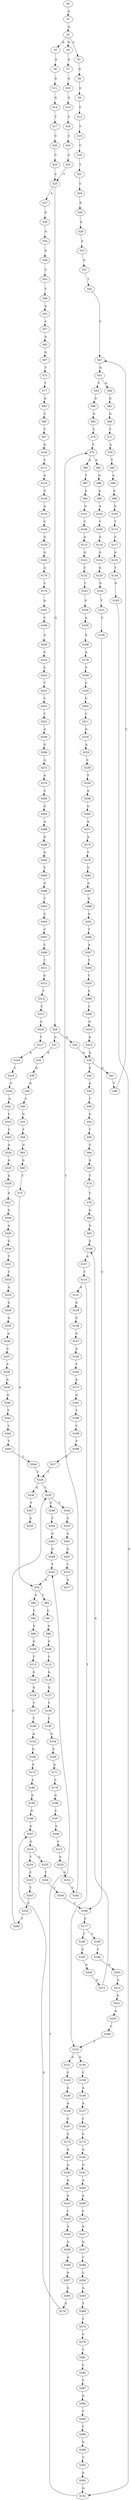 strict digraph  {
	S0 -> S1 [ label = G ];
	S1 -> S2 [ label = A ];
	S2 -> S3 [ label = C ];
	S2 -> S4 [ label = G ];
	S2 -> S5 [ label = A ];
	S3 -> S6 [ label = G ];
	S4 -> S7 [ label = A ];
	S5 -> S8 [ label = A ];
	S6 -> S9 [ label = G ];
	S7 -> S10 [ label = G ];
	S8 -> S11 [ label = G ];
	S9 -> S12 [ label = C ];
	S10 -> S13 [ label = G ];
	S11 -> S14 [ label = G ];
	S12 -> S15 [ label = T ];
	S13 -> S16 [ label = T ];
	S14 -> S17 [ label = T ];
	S15 -> S18 [ label = C ];
	S16 -> S19 [ label = C ];
	S17 -> S20 [ label = C ];
	S18 -> S21 [ label = T ];
	S19 -> S22 [ label = C ];
	S20 -> S23 [ label = C ];
	S21 -> S24 [ label = C ];
	S22 -> S25 [ label = C ];
	S23 -> S25 [ label = C ];
	S24 -> S26 [ label = G ];
	S25 -> S27 [ label = A ];
	S25 -> S28 [ label = G ];
	S26 -> S29 [ label = A ];
	S27 -> S30 [ label = G ];
	S28 -> S31 [ label = G ];
	S28 -> S32 [ label = A ];
	S29 -> S33 [ label = A ];
	S30 -> S34 [ label = A ];
	S31 -> S35 [ label = A ];
	S32 -> S36 [ label = A ];
	S33 -> S37 [ label = G ];
	S34 -> S38 [ label = G ];
	S35 -> S39 [ label = G ];
	S36 -> S40 [ label = A ];
	S36 -> S41 [ label = G ];
	S37 -> S42 [ label = T ];
	S38 -> S43 [ label = C ];
	S39 -> S44 [ label = G ];
	S40 -> S45 [ label = G ];
	S41 -> S46 [ label = T ];
	S42 -> S47 [ label = C ];
	S43 -> S48 [ label = C ];
	S44 -> S49 [ label = C ];
	S45 -> S50 [ label = T ];
	S46 -> S47 [ label = C ];
	S47 -> S51 [ label = G ];
	S48 -> S52 [ label = A ];
	S49 -> S53 [ label = G ];
	S50 -> S54 [ label = G ];
	S51 -> S55 [ label = C ];
	S51 -> S56 [ label = A ];
	S52 -> S57 [ label = C ];
	S53 -> S58 [ label = T ];
	S54 -> S59 [ label = T ];
	S55 -> S60 [ label = G ];
	S56 -> S61 [ label = G ];
	S57 -> S62 [ label = G ];
	S58 -> S63 [ label = G ];
	S59 -> S64 [ label = C ];
	S60 -> S65 [ label = G ];
	S61 -> S66 [ label = G ];
	S62 -> S67 [ label = G ];
	S63 -> S68 [ label = G ];
	S64 -> S69 [ label = G ];
	S65 -> S70 [ label = C ];
	S66 -> S71 [ label = T ];
	S67 -> S72 [ label = T ];
	S68 -> S73 [ label = T ];
	S69 -> S74 [ label = T ];
	S70 -> S75 [ label = T ];
	S71 -> S76 [ label = A ];
	S72 -> S77 [ label = T ];
	S73 -> S78 [ label = A ];
	S74 -> S79 [ label = C ];
	S75 -> S80 [ label = A ];
	S75 -> S81 [ label = G ];
	S76 -> S82 [ label = T ];
	S77 -> S83 [ label = A ];
	S78 -> S84 [ label = T ];
	S78 -> S85 [ label = C ];
	S79 -> S86 [ label = G ];
	S80 -> S87 [ label = T ];
	S81 -> S88 [ label = G ];
	S82 -> S89 [ label = A ];
	S83 -> S90 [ label = C ];
	S84 -> S91 [ label = G ];
	S85 -> S92 [ label = C ];
	S86 -> S93 [ label = G ];
	S87 -> S94 [ label = A ];
	S88 -> S95 [ label = A ];
	S89 -> S96 [ label = A ];
	S90 -> S97 [ label = T ];
	S91 -> S98 [ label = A ];
	S92 -> S99 [ label = G ];
	S93 -> S100 [ label = A ];
	S94 -> S101 [ label = G ];
	S95 -> S102 [ label = A ];
	S96 -> S103 [ label = G ];
	S97 -> S104 [ label = G ];
	S98 -> S105 [ label = G ];
	S99 -> S106 [ label = G ];
	S100 -> S107 [ label = A ];
	S101 -> S108 [ label = T ];
	S102 -> S109 [ label = T ];
	S103 -> S110 [ label = T ];
	S104 -> S111 [ label = C ];
	S105 -> S112 [ label = C ];
	S106 -> S113 [ label = T ];
	S107 -> S114 [ label = C ];
	S108 -> S115 [ label = A ];
	S109 -> S116 [ label = G ];
	S110 -> S117 [ label = C ];
	S111 -> S118 [ label = A ];
	S112 -> S119 [ label = G ];
	S113 -> S120 [ label = G ];
	S114 -> S121 [ label = A ];
	S114 -> S122 [ label = T ];
	S115 -> S123 [ label = G ];
	S116 -> S124 [ label = G ];
	S117 -> S125 [ label = G ];
	S118 -> S126 [ label = G ];
	S119 -> S127 [ label = G ];
	S120 -> S128 [ label = G ];
	S121 -> S129 [ label = G ];
	S122 -> S130 [ label = G ];
	S122 -> S131 [ label = A ];
	S123 -> S132 [ label = C ];
	S124 -> S133 [ label = G ];
	S125 -> S134 [ label = T ];
	S126 -> S135 [ label = A ];
	S127 -> S136 [ label = T ];
	S128 -> S137 [ label = T ];
	S129 -> S138 [ label = G ];
	S130 -> S139 [ label = C ];
	S131 -> S140 [ label = C ];
	S132 -> S141 [ label = C ];
	S133 -> S142 [ label = G ];
	S134 -> S143 [ label = G ];
	S135 -> S144 [ label = C ];
	S136 -> S145 [ label = C ];
	S137 -> S146 [ label = T ];
	S138 -> S147 [ label = A ];
	S139 -> S148 [ label = A ];
	S140 -> S149 [ label = A ];
	S141 -> S150 [ label = G ];
	S142 -> S151 [ label = T ];
	S143 -> S152 [ label = G ];
	S144 -> S153 [ label = G ];
	S145 -> S154 [ label = G ];
	S146 -> S155 [ label = A ];
	S147 -> S156 [ label = A ];
	S148 -> S157 [ label = A ];
	S149 -> S158 [ label = A ];
	S150 -> S159 [ label = A ];
	S151 -> S160 [ label = C ];
	S152 -> S161 [ label = T ];
	S153 -> S162 [ label = G ];
	S154 -> S163 [ label = C ];
	S155 -> S164 [ label = G ];
	S156 -> S165 [ label = T ];
	S157 -> S166 [ label = C ];
	S158 -> S167 [ label = C ];
	S159 -> S168 [ label = A ];
	S160 -> S169 [ label = C ];
	S161 -> S78 [ label = A ];
	S162 -> S170 [ label = A ];
	S163 -> S171 [ label = A ];
	S164 -> S172 [ label = A ];
	S165 -> S173 [ label = A ];
	S166 -> S174 [ label = C ];
	S167 -> S175 [ label = G ];
	S168 -> S176 [ label = A ];
	S169 -> S177 [ label = G ];
	S170 -> S178 [ label = C ];
	S171 -> S179 [ label = C ];
	S172 -> S180 [ label = A ];
	S173 -> S181 [ label = G ];
	S174 -> S182 [ label = A ];
	S175 -> S183 [ label = A ];
	S176 -> S184 [ label = C ];
	S177 -> S185 [ label = C ];
	S177 -> S186 [ label = T ];
	S178 -> S187 [ label = A ];
	S179 -> S188 [ label = G ];
	S180 -> S189 [ label = G ];
	S181 -> S190 [ label = T ];
	S182 -> S191 [ label = G ];
	S183 -> S192 [ label = A ];
	S184 -> S193 [ label = C ];
	S185 -> S194 [ label = C ];
	S186 -> S195 [ label = C ];
	S187 -> S196 [ label = C ];
	S188 -> S197 [ label = C ];
	S189 -> S198 [ label = G ];
	S190 -> S199 [ label = C ];
	S191 -> S200 [ label = A ];
	S192 -> S201 [ label = A ];
	S193 -> S202 [ label = C ];
	S194 -> S203 [ label = G ];
	S195 -> S204 [ label = G ];
	S196 -> S205 [ label = A ];
	S197 -> S206 [ label = G ];
	S198 -> S207 [ label = G ];
	S199 -> S208 [ label = T ];
	S200 -> S209 [ label = A ];
	S201 -> S210 [ label = A ];
	S202 -> S211 [ label = C ];
	S203 -> S212 [ label = G ];
	S204 -> S213 [ label = G ];
	S205 -> S214 [ label = C ];
	S206 -> S215 [ label = C ];
	S207 -> S216 [ label = G ];
	S208 -> S217 [ label = C ];
	S209 -> S218 [ label = C ];
	S210 -> S219 [ label = C ];
	S211 -> S220 [ label = G ];
	S212 -> S221 [ label = A ];
	S213 -> S100 [ label = A ];
	S214 -> S222 [ label = C ];
	S215 -> S223 [ label = G ];
	S216 -> S224 [ label = T ];
	S216 -> S225 [ label = G ];
	S217 -> S226 [ label = T ];
	S218 -> S227 [ label = A ];
	S219 -> S228 [ label = A ];
	S220 -> S229 [ label = A ];
	S221 -> S230 [ label = A ];
	S222 -> S231 [ label = T ];
	S223 -> S232 [ label = G ];
	S224 -> S233 [ label = C ];
	S225 -> S234 [ label = T ];
	S226 -> S235 [ label = C ];
	S226 -> S236 [ label = G ];
	S227 -> S237 [ label = G ];
	S228 -> S238 [ label = G ];
	S229 -> S239 [ label = C ];
	S230 -> S240 [ label = C ];
	S231 -> S241 [ label = C ];
	S232 -> S242 [ label = C ];
	S233 -> S243 [ label = T ];
	S234 -> S244 [ label = C ];
	S235 -> S245 [ label = T ];
	S235 -> S246 [ label = G ];
	S236 -> S247 [ label = T ];
	S237 -> S248 [ label = C ];
	S238 -> S249 [ label = A ];
	S239 -> S250 [ label = T ];
	S240 -> S122 [ label = T ];
	S241 -> S251 [ label = T ];
	S242 -> S75 [ label = T ];
	S243 -> S252 [ label = C ];
	S244 -> S169 [ label = C ];
	S245 -> S253 [ label = G ];
	S246 -> S254 [ label = T ];
	S247 -> S255 [ label = A ];
	S248 -> S256 [ label = C ];
	S249 -> S257 [ label = A ];
	S250 -> S258 [ label = A ];
	S251 -> S259 [ label = A ];
	S252 -> S260 [ label = T ];
	S253 -> S261 [ label = A ];
	S254 -> S262 [ label = G ];
	S256 -> S263 [ label = G ];
	S257 -> S264 [ label = G ];
	S258 -> S265 [ label = G ];
	S259 -> S266 [ label = G ];
	S260 -> S235 [ label = C ];
	S261 -> S267 [ label = G ];
	S262 -> S268 [ label = G ];
	S263 -> S269 [ label = T ];
	S264 -> S270 [ label = G ];
	S265 -> S271 [ label = A ];
	S266 -> S272 [ label = A ];
	S267 -> S273 [ label = T ];
	S268 -> S161 [ label = T ];
	S269 -> S274 [ label = C ];
	S270 -> S207 [ label = G ];
	S271 -> S275 [ label = A ];
	S272 -> S276 [ label = A ];
	S273 -> S277 [ label = A ];
	S274 -> S278 [ label = C ];
	S275 -> S279 [ label = T ];
	S276 -> S280 [ label = C ];
	S278 -> S281 [ label = T ];
	S279 -> S282 [ label = C ];
	S280 -> S283 [ label = G ];
	S281 -> S284 [ label = C ];
	S282 -> S285 [ label = G ];
	S283 -> S286 [ label = A ];
	S284 -> S287 [ label = T ];
	S285 -> S288 [ label = G ];
	S286 -> S289 [ label = G ];
	S287 -> S290 [ label = G ];
	S288 -> S291 [ label = G ];
	S289 -> S292 [ label = G ];
	S290 -> S293 [ label = T ];
	S291 -> S294 [ label = T ];
	S292 -> S295 [ label = T ];
	S293 -> S296 [ label = C ];
	S294 -> S297 [ label = A ];
	S295 -> S298 [ label = G ];
	S296 -> S299 [ label = G ];
	S297 -> S300 [ label = T ];
	S298 -> S301 [ label = T ];
	S299 -> S302 [ label = T ];
	S300 -> S303 [ label = C ];
	S301 -> S304 [ label = C ];
	S302 -> S305 [ label = G ];
	S303 -> S306 [ label = C ];
	S304 -> S307 [ label = C ];
	S305 -> S152 [ label = G ];
	S306 -> S308 [ label = C ];
	S307 -> S309 [ label = C ];
	S308 -> S310 [ label = G ];
	S309 -> S311 [ label = T ];
	S310 -> S312 [ label = A ];
	S311 -> S313 [ label = G ];
	S312 -> S36 [ label = A ];
	S313 -> S314 [ label = T ];
	S314 -> S315 [ label = C ];
	S315 -> S316 [ label = C ];
	S316 -> S317 [ label = T ];
	S317 -> S318 [ label = A ];
	S318 -> S319 [ label = C ];
	S319 -> S320 [ label = T ];
	S320 -> S321 [ label = A ];
	S321 -> S322 [ label = C ];
	S322 -> S323 [ label = C ];
	S323 -> S324 [ label = A ];
	S324 -> S325 [ label = G ];
	S325 -> S326 [ label = G ];
	S326 -> S327 [ label = A ];
	S327 -> S328 [ label = G ];
	S328 -> S329 [ label = A ];
	S329 -> S330 [ label = G ];
	S330 -> S331 [ label = T ];
	S331 -> S332 [ label = C ];
	S332 -> S333 [ label = A ];
	S333 -> S334 [ label = G ];
	S334 -> S335 [ label = G ];
	S335 -> S336 [ label = A ];
	S336 -> S337 [ label = C ];
	S337 -> S338 [ label = C ];
	S338 -> S339 [ label = A ];
	S339 -> S340 [ label = G ];
	S340 -> S341 [ label = T ];
	S341 -> S342 [ label = C ];
	S342 -> S343 [ label = T ];
	S343 -> S344 [ label = C ];
	S344 -> S226 [ label = T ];
}
